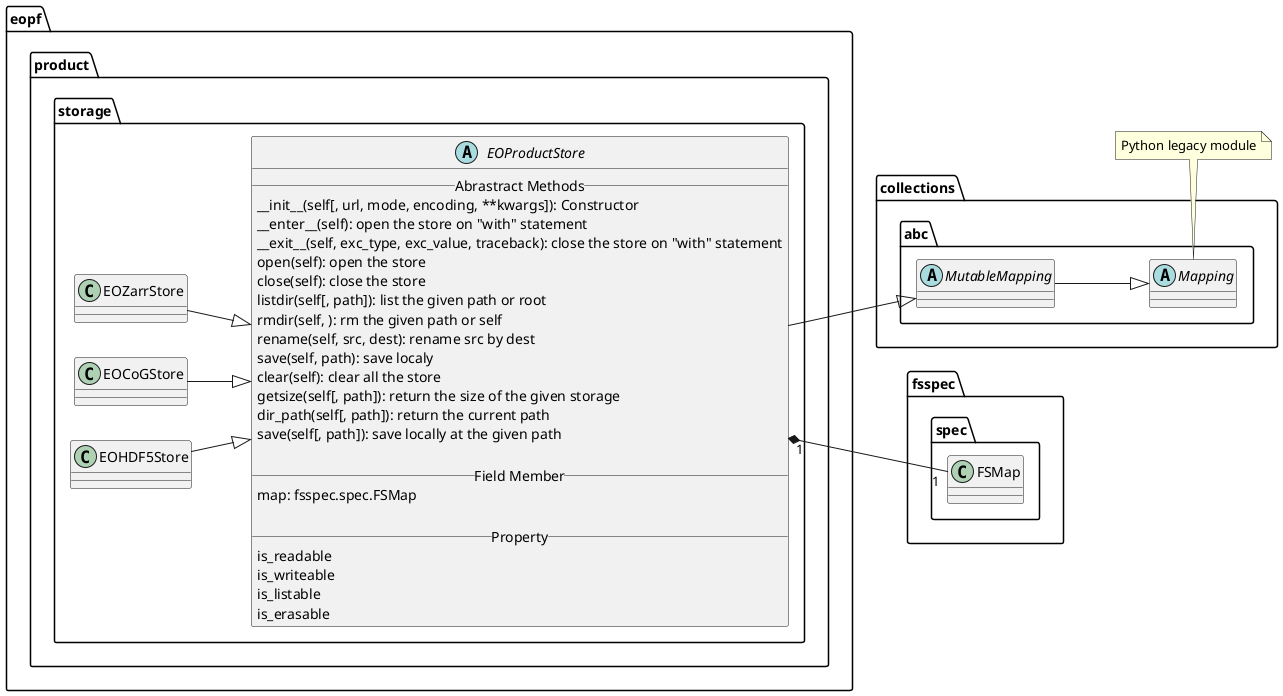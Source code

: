 @startuml
left to right direction
package eopf.product.storage
{

    ' inspired by fsspec.spec.AbstractFileSystem
    abstract EOProductStore {
        __ Abrastract Methods __
        __init__(self[, url, mode, encoding, **kwargs]): Constructor
        __enter__(self): open the store on "with" statement
        __exit__(self, exc_type, exc_value, traceback): close the store on "with" statement
        open(self): open the store
        close(self): close the store
        listdir(self[, path]): list the given path or root
        rmdir(self, ): rm the given path or self
        rename(self, src, dest): rename src by dest
        save(self, path): save localy
        clear(self): clear all the store
        getsize(self[, path]): return the size of the given storage
        dir_path(self[, path]): return the current path
        save(self[, path]): save locally at the given path

        __ Field Member __
        map: fsspec.spec.FSMap

        __ Property __
        is_readable
        is_writeable
        is_listable
        is_erasable
    }

    EOZarrStore --|> EOProductStore
    EOCoGStore --|> EOProductStore
    EOHDF5Store --|> EOProductStore
}


package collections.abc {
    abstract MutableMapping
    abstract Mapping
    MutableMapping --|> Mapping
}
note bottom: Python legacy module

EOProductStore --|> MutableMapping
EOProductStore "1"*--"1" fsspec.spec.FSMap
@enduml
